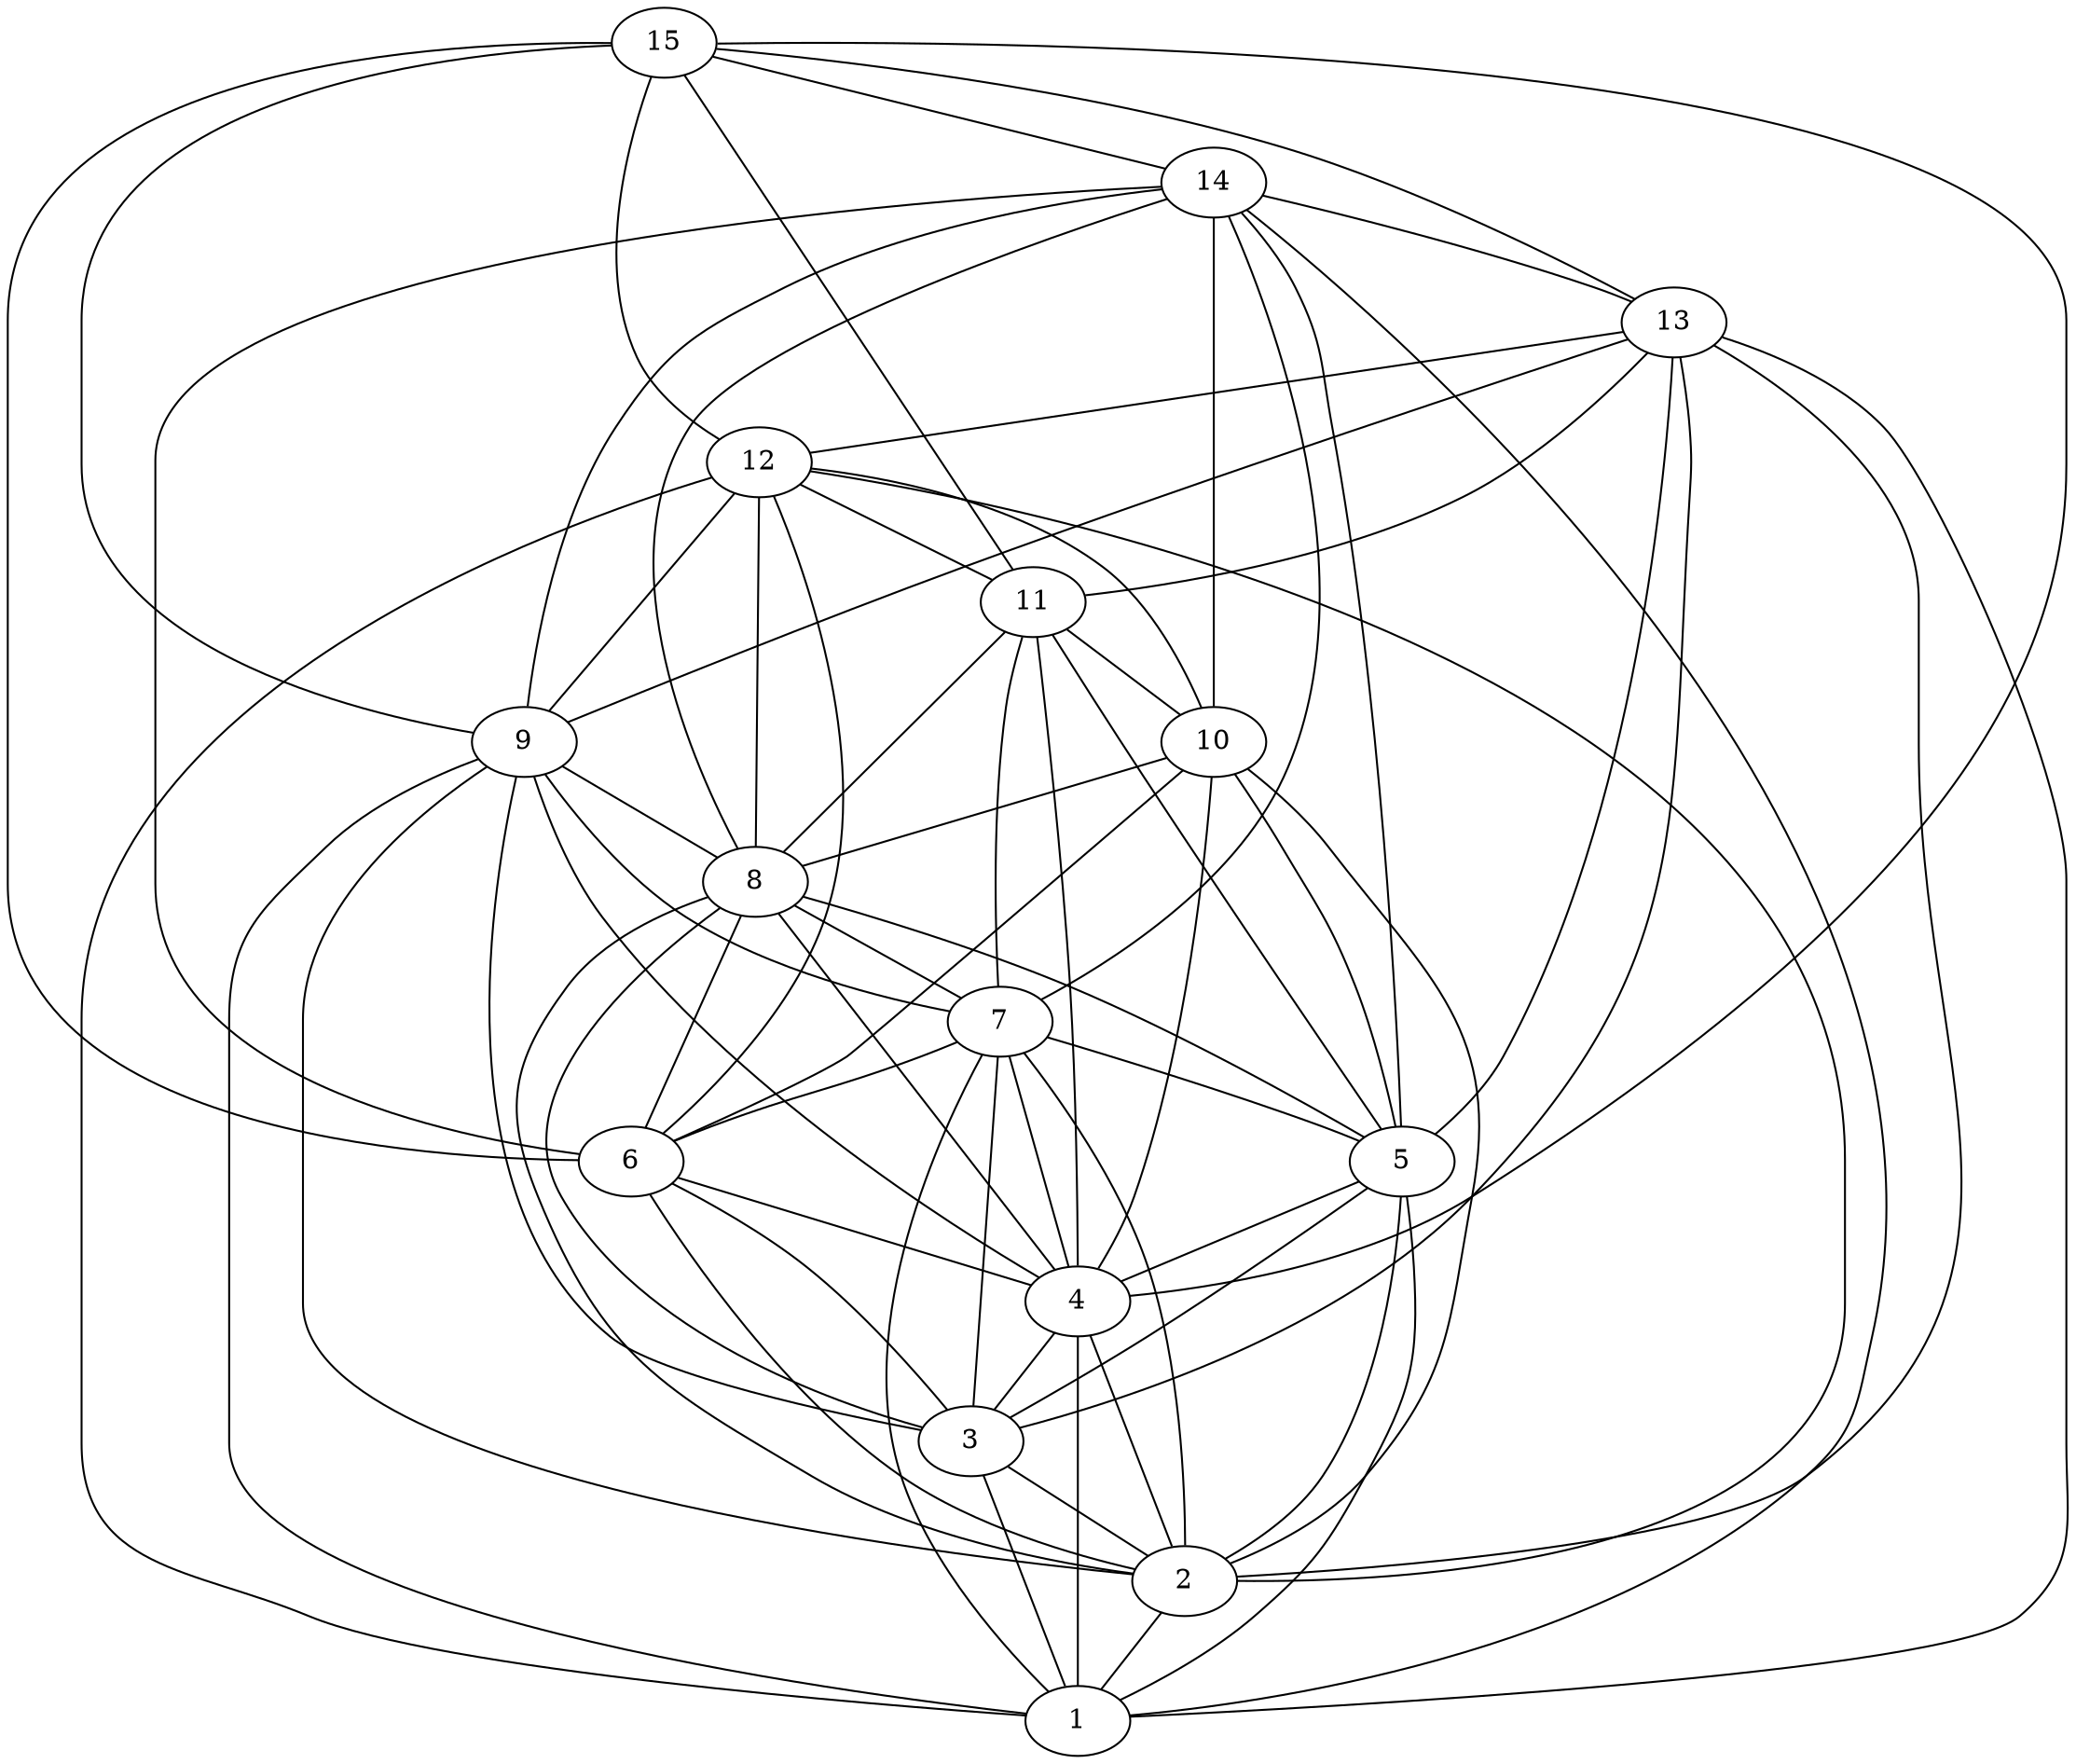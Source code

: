 graph G {
7 -- 3;
15 -- 13;
12 -- 1;
9 -- 1;
9 -- 8;
10 -- 6;
2 -- 1;
14 -- 13;
6 -- 2;
9 -- 4;
8 -- 4;
5 -- 1;
14 -- 9;
8 -- 5;
12 -- 9;
7 -- 2;
15 -- 12;
10 -- 8;
11 -- 10;
12 -- 2;
13 -- 12;
14 -- 5;
11 -- 5;
13 -- 3;
7 -- 6;
12 -- 6;
6 -- 3;
15 -- 11;
14 -- 1;
15 -- 4;
12 -- 10;
8 -- 6;
4 -- 1;
12 -- 8;
13 -- 11;
6 -- 4;
3 -- 2;
5 -- 4;
13 -- 2;
8 -- 2;
14 -- 10;
9 -- 7;
10 -- 4;
7 -- 1;
11 -- 4;
9 -- 3;
14 -- 6;
7 -- 5;
12 -- 11;
8 -- 7;
4 -- 2;
15 -- 14;
5 -- 3;
11 -- 7;
8 -- 3;
10 -- 5;
13 -- 1;
9 -- 2;
11 -- 8;
3 -- 1;
14 -- 7;
13 -- 5;
7 -- 4;
15 -- 6;
4 -- 3;
15 -- 9;
13 -- 9;
5 -- 2;
14 -- 8;
10 -- 2;
}
